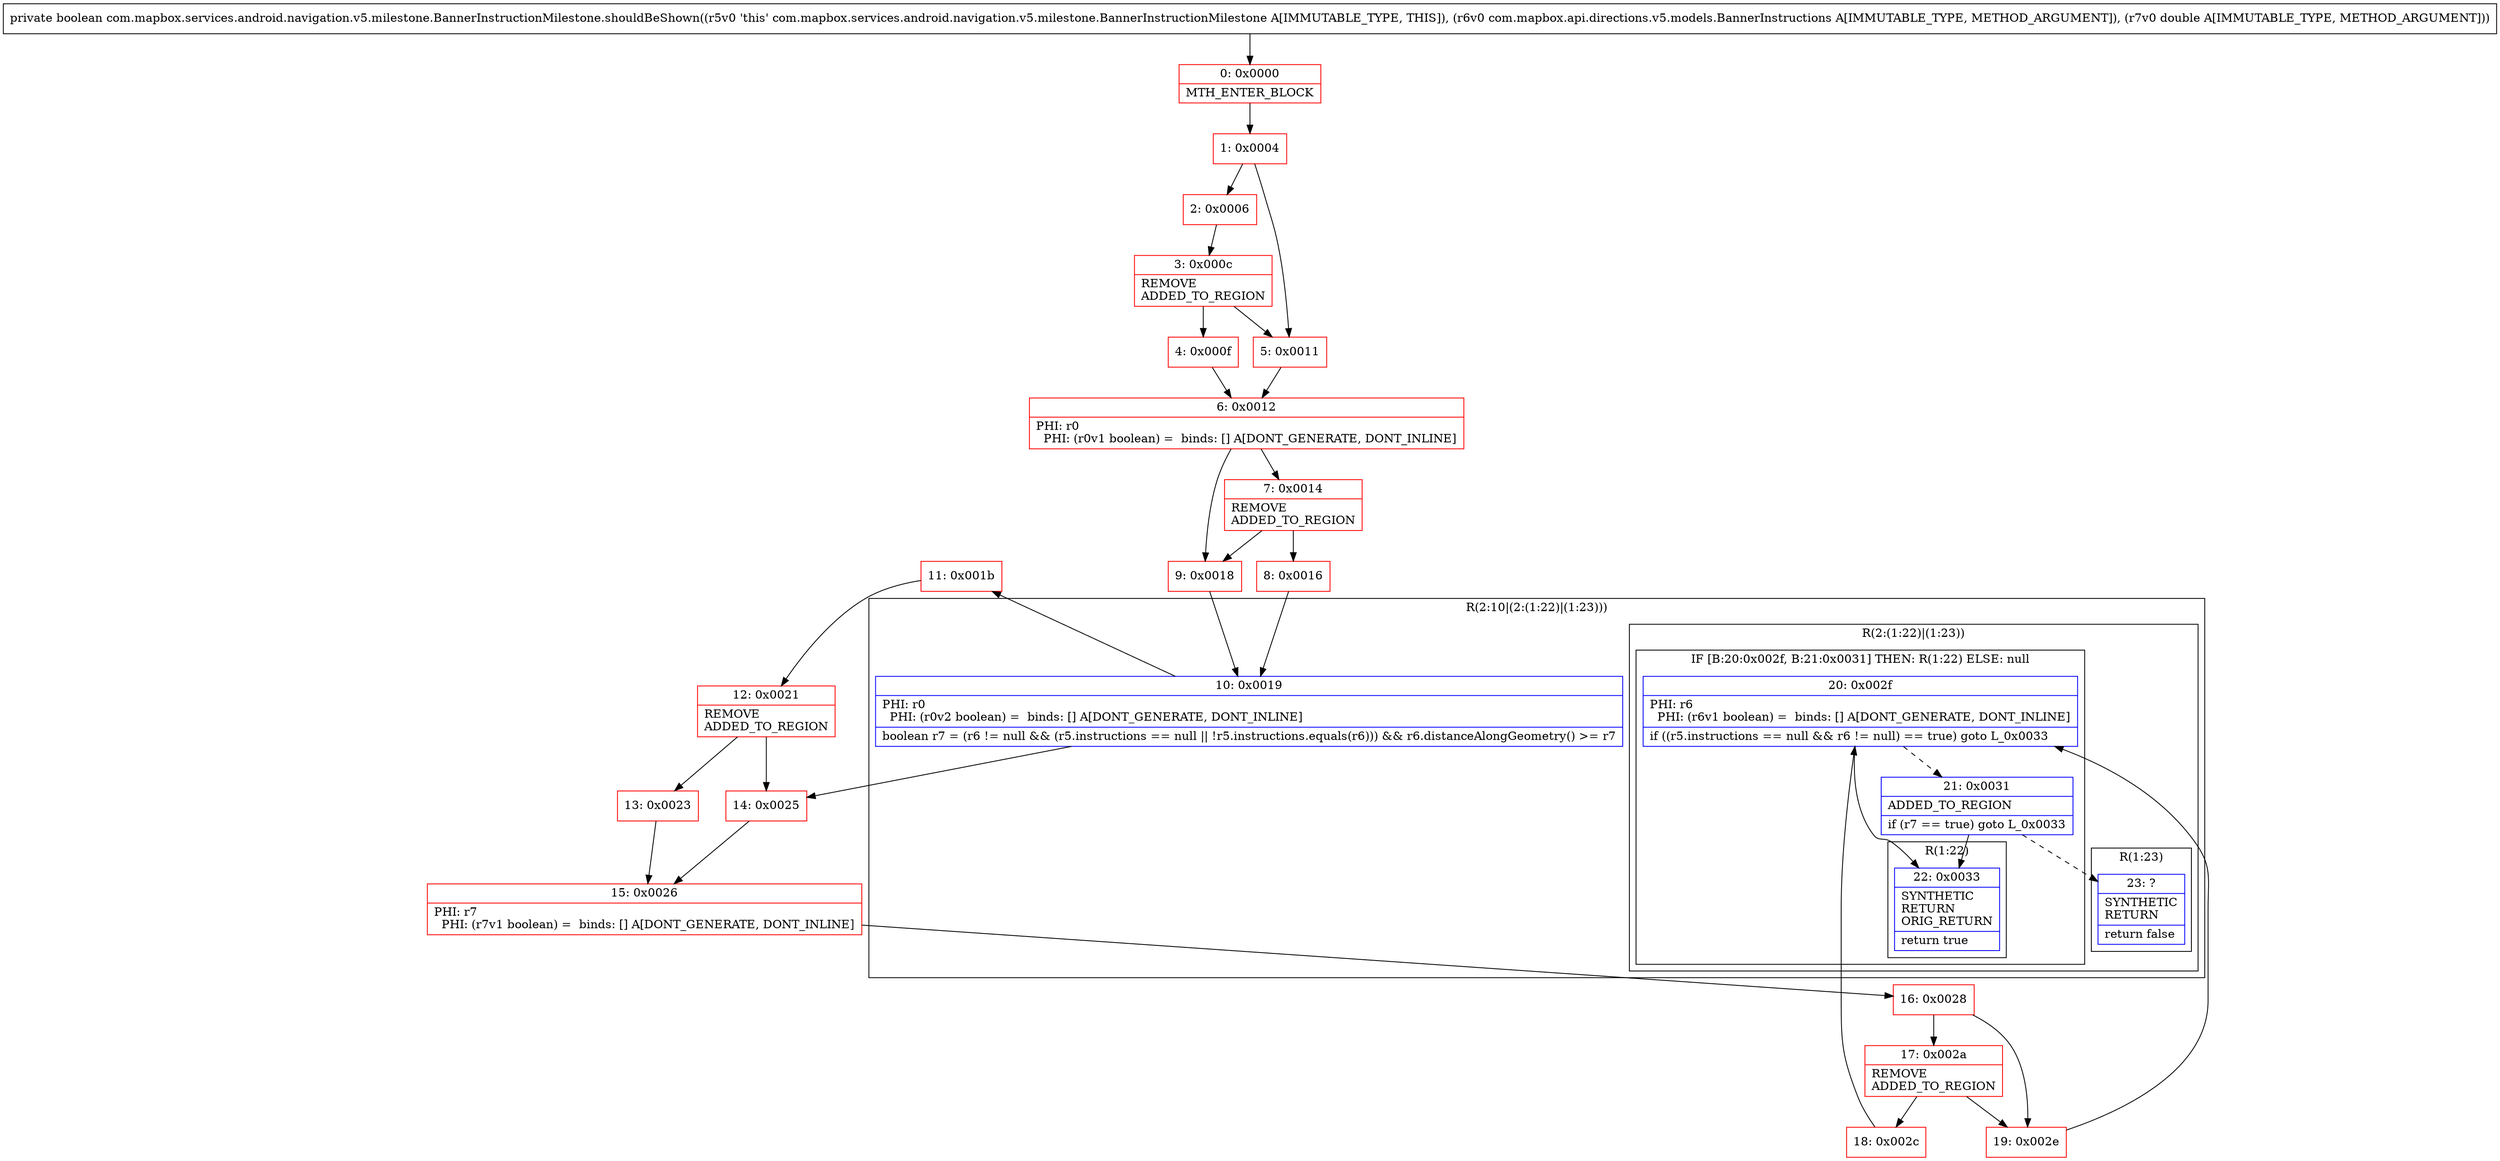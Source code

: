 digraph "CFG forcom.mapbox.services.android.navigation.v5.milestone.BannerInstructionMilestone.shouldBeShown(Lcom\/mapbox\/api\/directions\/v5\/models\/BannerInstructions;D)Z" {
subgraph cluster_Region_1480013306 {
label = "R(2:10|(2:(1:22)|(1:23)))";
node [shape=record,color=blue];
Node_10 [shape=record,label="{10\:\ 0x0019|PHI: r0 \l  PHI: (r0v2 boolean) =  binds: [] A[DONT_GENERATE, DONT_INLINE]\l|boolean r7 = (r6 != null && (r5.instructions == null \|\| !r5.instructions.equals(r6))) && r6.distanceAlongGeometry() \>= r7\l}"];
subgraph cluster_Region_2120468557 {
label = "R(2:(1:22)|(1:23))";
node [shape=record,color=blue];
subgraph cluster_IfRegion_1741657253 {
label = "IF [B:20:0x002f, B:21:0x0031] THEN: R(1:22) ELSE: null";
node [shape=record,color=blue];
Node_20 [shape=record,label="{20\:\ 0x002f|PHI: r6 \l  PHI: (r6v1 boolean) =  binds: [] A[DONT_GENERATE, DONT_INLINE]\l|if ((r5.instructions == null && r6 != null) == true) goto L_0x0033\l}"];
Node_21 [shape=record,label="{21\:\ 0x0031|ADDED_TO_REGION\l|if (r7 == true) goto L_0x0033\l}"];
subgraph cluster_Region_564716157 {
label = "R(1:22)";
node [shape=record,color=blue];
Node_22 [shape=record,label="{22\:\ 0x0033|SYNTHETIC\lRETURN\lORIG_RETURN\l|return true\l}"];
}
}
subgraph cluster_Region_1656211230 {
label = "R(1:23)";
node [shape=record,color=blue];
Node_23 [shape=record,label="{23\:\ ?|SYNTHETIC\lRETURN\l|return false\l}"];
}
}
}
Node_0 [shape=record,color=red,label="{0\:\ 0x0000|MTH_ENTER_BLOCK\l}"];
Node_1 [shape=record,color=red,label="{1\:\ 0x0004}"];
Node_2 [shape=record,color=red,label="{2\:\ 0x0006}"];
Node_3 [shape=record,color=red,label="{3\:\ 0x000c|REMOVE\lADDED_TO_REGION\l}"];
Node_4 [shape=record,color=red,label="{4\:\ 0x000f}"];
Node_5 [shape=record,color=red,label="{5\:\ 0x0011}"];
Node_6 [shape=record,color=red,label="{6\:\ 0x0012|PHI: r0 \l  PHI: (r0v1 boolean) =  binds: [] A[DONT_GENERATE, DONT_INLINE]\l}"];
Node_7 [shape=record,color=red,label="{7\:\ 0x0014|REMOVE\lADDED_TO_REGION\l}"];
Node_8 [shape=record,color=red,label="{8\:\ 0x0016}"];
Node_9 [shape=record,color=red,label="{9\:\ 0x0018}"];
Node_11 [shape=record,color=red,label="{11\:\ 0x001b}"];
Node_12 [shape=record,color=red,label="{12\:\ 0x0021|REMOVE\lADDED_TO_REGION\l}"];
Node_13 [shape=record,color=red,label="{13\:\ 0x0023}"];
Node_14 [shape=record,color=red,label="{14\:\ 0x0025}"];
Node_15 [shape=record,color=red,label="{15\:\ 0x0026|PHI: r7 \l  PHI: (r7v1 boolean) =  binds: [] A[DONT_GENERATE, DONT_INLINE]\l}"];
Node_16 [shape=record,color=red,label="{16\:\ 0x0028}"];
Node_17 [shape=record,color=red,label="{17\:\ 0x002a|REMOVE\lADDED_TO_REGION\l}"];
Node_18 [shape=record,color=red,label="{18\:\ 0x002c}"];
Node_19 [shape=record,color=red,label="{19\:\ 0x002e}"];
MethodNode[shape=record,label="{private boolean com.mapbox.services.android.navigation.v5.milestone.BannerInstructionMilestone.shouldBeShown((r5v0 'this' com.mapbox.services.android.navigation.v5.milestone.BannerInstructionMilestone A[IMMUTABLE_TYPE, THIS]), (r6v0 com.mapbox.api.directions.v5.models.BannerInstructions A[IMMUTABLE_TYPE, METHOD_ARGUMENT]), (r7v0 double A[IMMUTABLE_TYPE, METHOD_ARGUMENT])) }"];
MethodNode -> Node_0;
Node_10 -> Node_11;
Node_10 -> Node_14;
Node_20 -> Node_21[style=dashed];
Node_20 -> Node_22;
Node_21 -> Node_22;
Node_21 -> Node_23[style=dashed];
Node_0 -> Node_1;
Node_1 -> Node_2;
Node_1 -> Node_5;
Node_2 -> Node_3;
Node_3 -> Node_4;
Node_3 -> Node_5;
Node_4 -> Node_6;
Node_5 -> Node_6;
Node_6 -> Node_7;
Node_6 -> Node_9;
Node_7 -> Node_8;
Node_7 -> Node_9;
Node_8 -> Node_10;
Node_9 -> Node_10;
Node_11 -> Node_12;
Node_12 -> Node_13;
Node_12 -> Node_14;
Node_13 -> Node_15;
Node_14 -> Node_15;
Node_15 -> Node_16;
Node_16 -> Node_17;
Node_16 -> Node_19;
Node_17 -> Node_18;
Node_17 -> Node_19;
Node_18 -> Node_20;
Node_19 -> Node_20;
}

